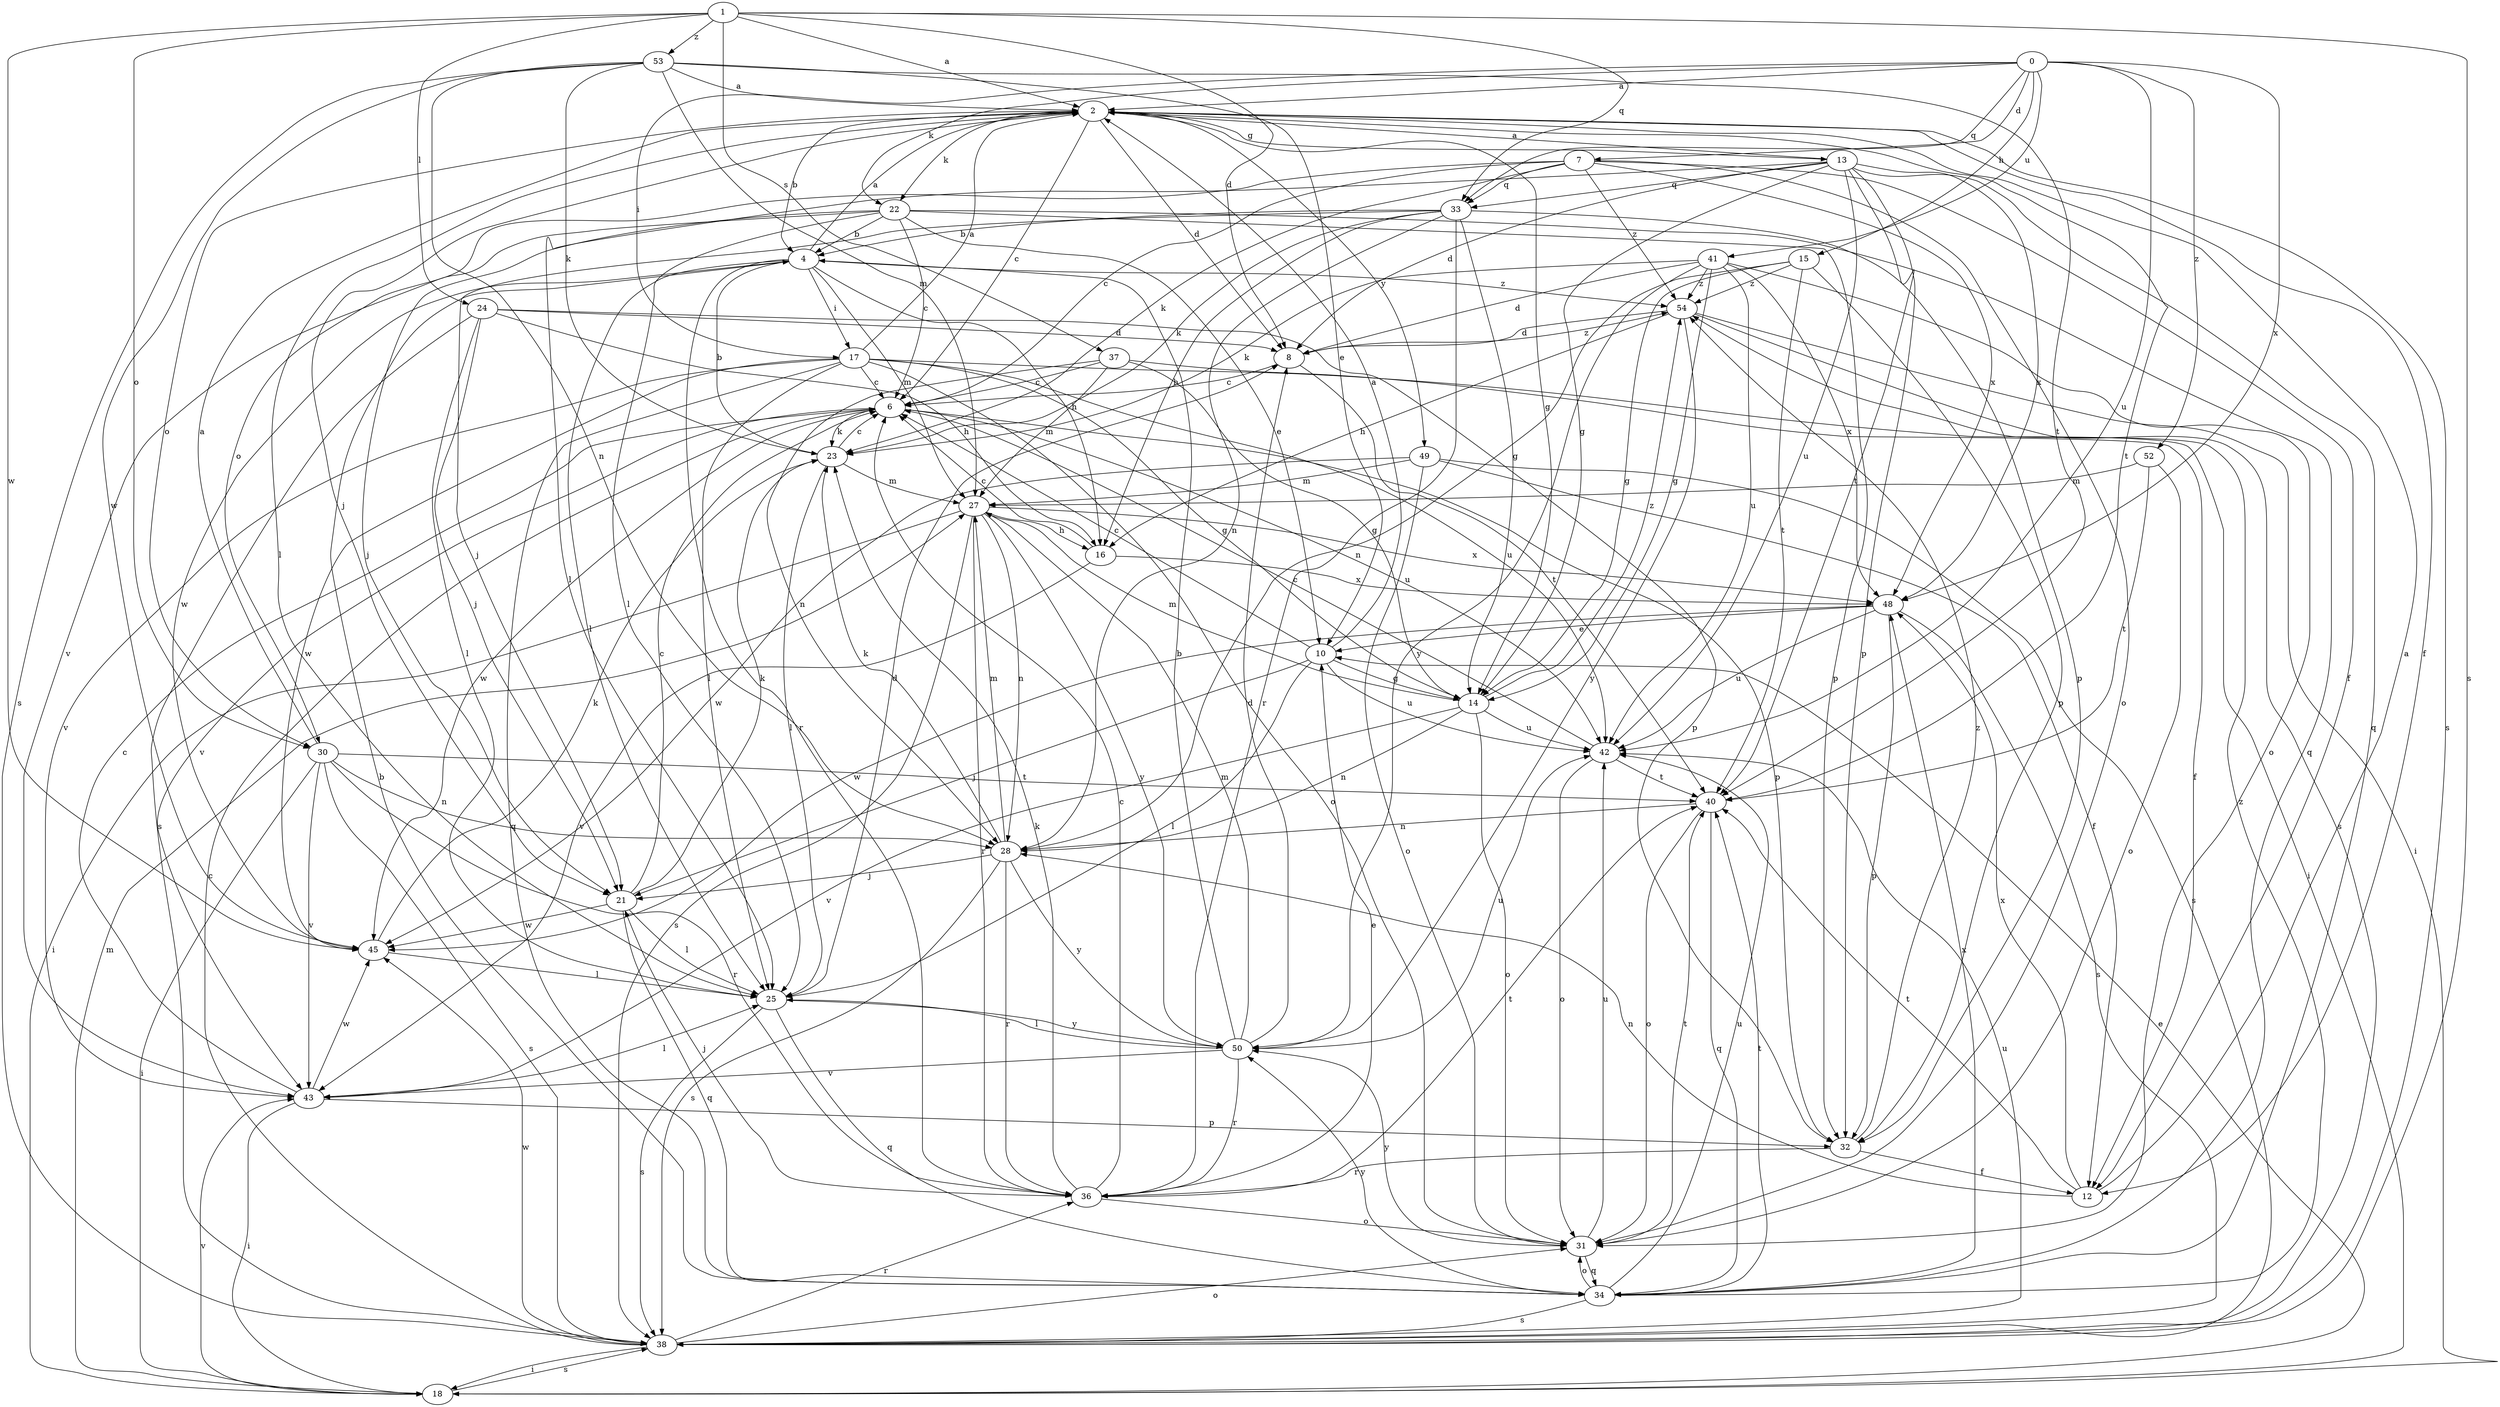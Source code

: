 strict digraph  {
0;
1;
2;
4;
6;
7;
8;
10;
12;
13;
14;
15;
16;
17;
18;
21;
22;
23;
24;
25;
27;
28;
30;
31;
32;
33;
34;
36;
37;
38;
40;
41;
42;
43;
45;
48;
49;
50;
52;
53;
54;
0 -> 2  [label=a];
0 -> 7  [label=d];
0 -> 15  [label=h];
0 -> 17  [label=i];
0 -> 22  [label=k];
0 -> 33  [label=q];
0 -> 41  [label=u];
0 -> 42  [label=u];
0 -> 48  [label=x];
0 -> 52  [label=z];
1 -> 2  [label=a];
1 -> 8  [label=d];
1 -> 24  [label=l];
1 -> 30  [label=o];
1 -> 33  [label=q];
1 -> 37  [label=s];
1 -> 38  [label=s];
1 -> 45  [label=w];
1 -> 53  [label=z];
2 -> 4  [label=b];
2 -> 6  [label=c];
2 -> 8  [label=d];
2 -> 12  [label=f];
2 -> 13  [label=g];
2 -> 14  [label=g];
2 -> 21  [label=j];
2 -> 22  [label=k];
2 -> 25  [label=l];
2 -> 30  [label=o];
2 -> 38  [label=s];
2 -> 40  [label=t];
2 -> 49  [label=y];
4 -> 2  [label=a];
4 -> 16  [label=h];
4 -> 17  [label=i];
4 -> 25  [label=l];
4 -> 27  [label=m];
4 -> 36  [label=r];
4 -> 45  [label=w];
4 -> 54  [label=z];
6 -> 23  [label=k];
6 -> 32  [label=p];
6 -> 42  [label=u];
6 -> 43  [label=v];
6 -> 45  [label=w];
7 -> 6  [label=c];
7 -> 12  [label=f];
7 -> 23  [label=k];
7 -> 30  [label=o];
7 -> 31  [label=o];
7 -> 33  [label=q];
7 -> 48  [label=x];
7 -> 54  [label=z];
8 -> 6  [label=c];
8 -> 40  [label=t];
8 -> 54  [label=z];
10 -> 2  [label=a];
10 -> 6  [label=c];
10 -> 14  [label=g];
10 -> 21  [label=j];
10 -> 25  [label=l];
10 -> 42  [label=u];
12 -> 2  [label=a];
12 -> 28  [label=n];
12 -> 40  [label=t];
12 -> 48  [label=x];
13 -> 2  [label=a];
13 -> 8  [label=d];
13 -> 14  [label=g];
13 -> 25  [label=l];
13 -> 32  [label=p];
13 -> 33  [label=q];
13 -> 34  [label=q];
13 -> 40  [label=t];
13 -> 42  [label=u];
13 -> 48  [label=x];
14 -> 27  [label=m];
14 -> 28  [label=n];
14 -> 31  [label=o];
14 -> 42  [label=u];
14 -> 43  [label=v];
14 -> 54  [label=z];
15 -> 14  [label=g];
15 -> 28  [label=n];
15 -> 32  [label=p];
15 -> 40  [label=t];
15 -> 54  [label=z];
16 -> 6  [label=c];
16 -> 43  [label=v];
16 -> 48  [label=x];
17 -> 2  [label=a];
17 -> 6  [label=c];
17 -> 14  [label=g];
17 -> 18  [label=i];
17 -> 25  [label=l];
17 -> 31  [label=o];
17 -> 34  [label=q];
17 -> 42  [label=u];
17 -> 43  [label=v];
17 -> 45  [label=w];
18 -> 10  [label=e];
18 -> 27  [label=m];
18 -> 38  [label=s];
18 -> 43  [label=v];
21 -> 6  [label=c];
21 -> 23  [label=k];
21 -> 25  [label=l];
21 -> 34  [label=q];
21 -> 45  [label=w];
22 -> 4  [label=b];
22 -> 6  [label=c];
22 -> 10  [label=e];
22 -> 21  [label=j];
22 -> 25  [label=l];
22 -> 32  [label=p];
22 -> 34  [label=q];
22 -> 43  [label=v];
23 -> 4  [label=b];
23 -> 6  [label=c];
23 -> 25  [label=l];
23 -> 27  [label=m];
24 -> 8  [label=d];
24 -> 16  [label=h];
24 -> 21  [label=j];
24 -> 25  [label=l];
24 -> 32  [label=p];
24 -> 38  [label=s];
25 -> 8  [label=d];
25 -> 34  [label=q];
25 -> 38  [label=s];
25 -> 50  [label=y];
27 -> 16  [label=h];
27 -> 18  [label=i];
27 -> 28  [label=n];
27 -> 36  [label=r];
27 -> 38  [label=s];
27 -> 48  [label=x];
27 -> 50  [label=y];
28 -> 21  [label=j];
28 -> 23  [label=k];
28 -> 27  [label=m];
28 -> 36  [label=r];
28 -> 38  [label=s];
28 -> 50  [label=y];
30 -> 2  [label=a];
30 -> 18  [label=i];
30 -> 28  [label=n];
30 -> 36  [label=r];
30 -> 38  [label=s];
30 -> 40  [label=t];
30 -> 43  [label=v];
31 -> 34  [label=q];
31 -> 40  [label=t];
31 -> 42  [label=u];
31 -> 50  [label=y];
32 -> 12  [label=f];
32 -> 36  [label=r];
32 -> 54  [label=z];
33 -> 4  [label=b];
33 -> 14  [label=g];
33 -> 16  [label=h];
33 -> 21  [label=j];
33 -> 23  [label=k];
33 -> 28  [label=n];
33 -> 32  [label=p];
33 -> 36  [label=r];
34 -> 4  [label=b];
34 -> 31  [label=o];
34 -> 38  [label=s];
34 -> 40  [label=t];
34 -> 42  [label=u];
34 -> 48  [label=x];
34 -> 50  [label=y];
34 -> 54  [label=z];
36 -> 6  [label=c];
36 -> 10  [label=e];
36 -> 21  [label=j];
36 -> 23  [label=k];
36 -> 31  [label=o];
36 -> 40  [label=t];
37 -> 6  [label=c];
37 -> 12  [label=f];
37 -> 14  [label=g];
37 -> 27  [label=m];
37 -> 28  [label=n];
38 -> 6  [label=c];
38 -> 18  [label=i];
38 -> 31  [label=o];
38 -> 36  [label=r];
38 -> 42  [label=u];
38 -> 45  [label=w];
40 -> 28  [label=n];
40 -> 31  [label=o];
40 -> 34  [label=q];
41 -> 8  [label=d];
41 -> 14  [label=g];
41 -> 23  [label=k];
41 -> 31  [label=o];
41 -> 42  [label=u];
41 -> 48  [label=x];
41 -> 50  [label=y];
41 -> 54  [label=z];
42 -> 6  [label=c];
42 -> 31  [label=o];
42 -> 40  [label=t];
43 -> 6  [label=c];
43 -> 18  [label=i];
43 -> 25  [label=l];
43 -> 32  [label=p];
43 -> 45  [label=w];
45 -> 23  [label=k];
45 -> 25  [label=l];
48 -> 10  [label=e];
48 -> 32  [label=p];
48 -> 38  [label=s];
48 -> 42  [label=u];
48 -> 45  [label=w];
49 -> 12  [label=f];
49 -> 27  [label=m];
49 -> 31  [label=o];
49 -> 38  [label=s];
49 -> 45  [label=w];
50 -> 4  [label=b];
50 -> 8  [label=d];
50 -> 25  [label=l];
50 -> 27  [label=m];
50 -> 36  [label=r];
50 -> 42  [label=u];
50 -> 43  [label=v];
52 -> 27  [label=m];
52 -> 31  [label=o];
52 -> 40  [label=t];
53 -> 2  [label=a];
53 -> 10  [label=e];
53 -> 23  [label=k];
53 -> 27  [label=m];
53 -> 28  [label=n];
53 -> 38  [label=s];
53 -> 40  [label=t];
53 -> 45  [label=w];
54 -> 8  [label=d];
54 -> 16  [label=h];
54 -> 18  [label=i];
54 -> 38  [label=s];
54 -> 50  [label=y];
}
